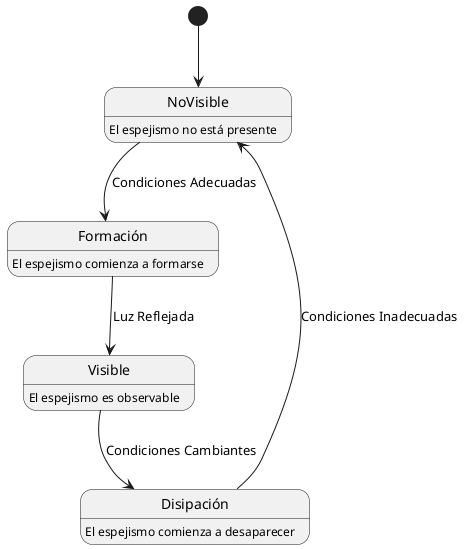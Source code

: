 @startuml
[*] --> NoVisible
NoVisible : El espejismo no está presente

NoVisible --> Formación : Condiciones Adecuadas
Formación : El espejismo comienza a formarse

Formación --> Visible : Luz Reflejada
Visible : El espejismo es observable

Visible --> Disipación : Condiciones Cambiantes
Disipación : El espejismo comienza a desaparecer

Disipación --> NoVisible : Condiciones Inadecuadas
@enduml